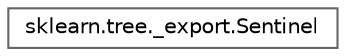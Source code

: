 digraph "Graphical Class Hierarchy"
{
 // LATEX_PDF_SIZE
  bgcolor="transparent";
  edge [fontname=Helvetica,fontsize=10,labelfontname=Helvetica,labelfontsize=10];
  node [fontname=Helvetica,fontsize=10,shape=box,height=0.2,width=0.4];
  rankdir="LR";
  Node0 [id="Node000000",label="sklearn.tree._export.Sentinel",height=0.2,width=0.4,color="grey40", fillcolor="white", style="filled",URL="$d7/d55/classsklearn_1_1tree_1_1__export_1_1Sentinel.html",tooltip=" "];
}
